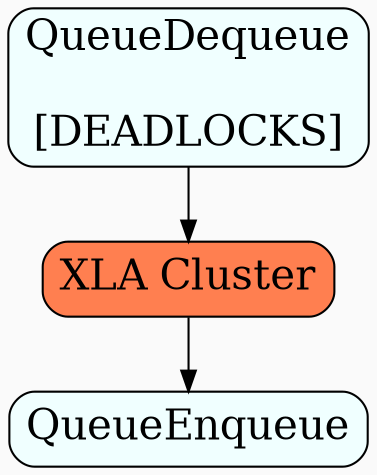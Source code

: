digraph {
  graph[bgcolor=gray98,compound=true]
  node[fontsize=20,shape=box,fillcolor=azure, style="filled,rounded"]

  "XLA Cluster"[fillcolor=coral]
  QueueDequeue[label="QueueDequeue\n\n[DEADLOCKS]"]

  QueueDequeue -> "XLA Cluster"
  "XLA Cluster" -> QueueEnqueue
}
